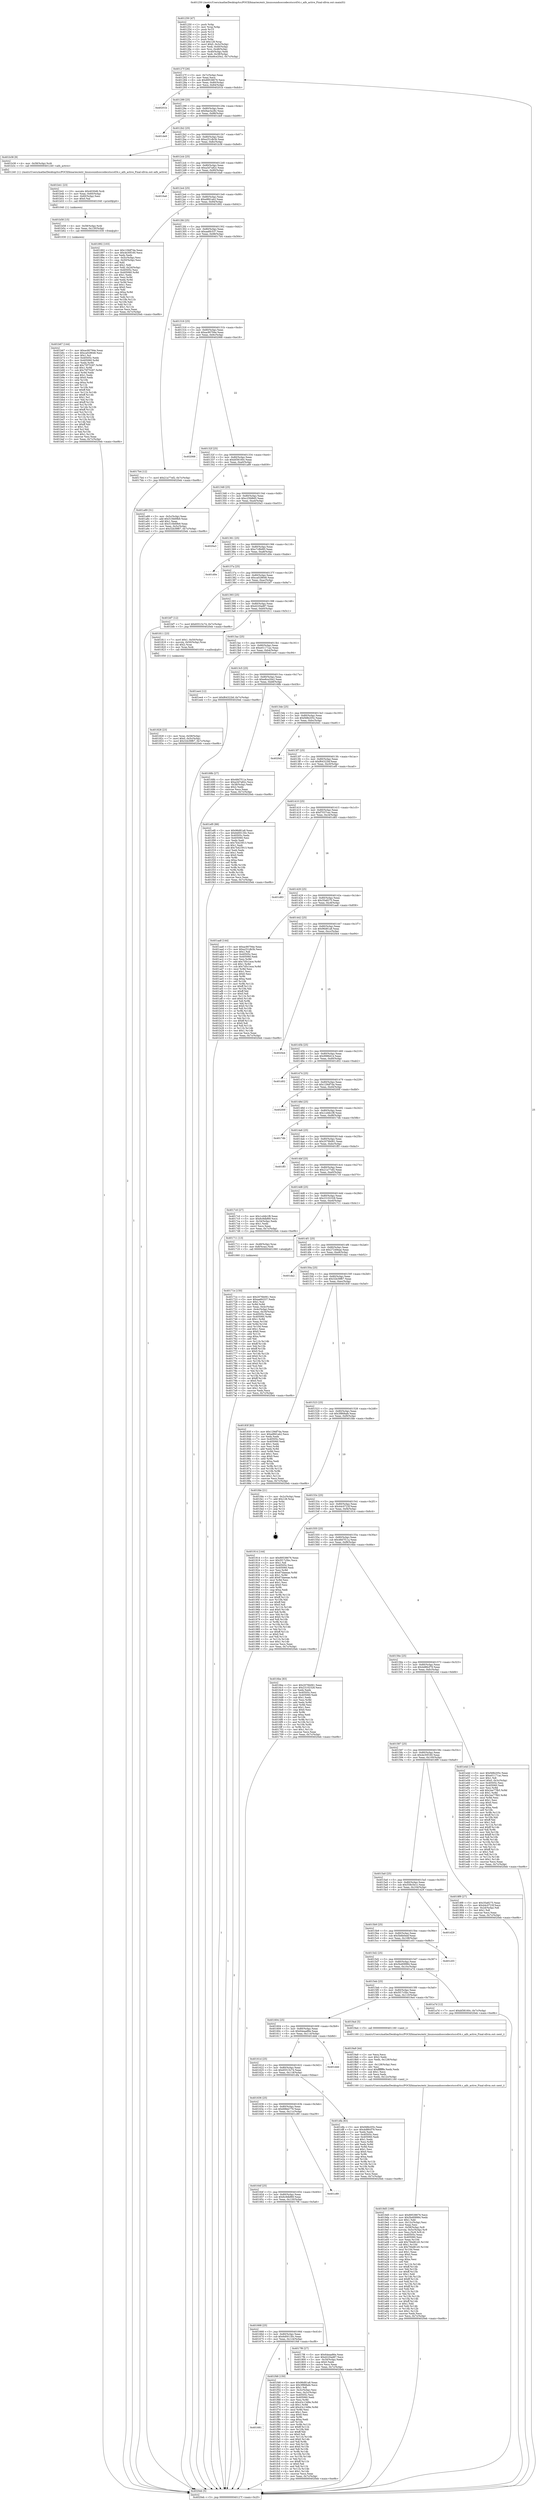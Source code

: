 digraph "0x401250" {
  label = "0x401250 (/mnt/c/Users/mathe/Desktop/tcc/POCII/binaries/extr_linuxsoundsoccodecstscs454.c_aifs_active_Final-ollvm.out::main(0))"
  labelloc = "t"
  node[shape=record]

  Entry [label="",width=0.3,height=0.3,shape=circle,fillcolor=black,style=filled]
  "0x40127f" [label="{
     0x40127f [26]\l
     | [instrs]\l
     &nbsp;&nbsp;0x40127f \<+3\>: mov -0x7c(%rbp),%eax\l
     &nbsp;&nbsp;0x401282 \<+2\>: mov %eax,%ecx\l
     &nbsp;&nbsp;0x401284 \<+6\>: sub $0x89538676,%ecx\l
     &nbsp;&nbsp;0x40128a \<+3\>: mov %eax,-0x80(%rbp)\l
     &nbsp;&nbsp;0x40128d \<+6\>: mov %ecx,-0x84(%rbp)\l
     &nbsp;&nbsp;0x401293 \<+6\>: je 000000000040201b \<main+0xdcb\>\l
  }"]
  "0x40201b" [label="{
     0x40201b\l
  }", style=dashed]
  "0x401299" [label="{
     0x401299 [25]\l
     | [instrs]\l
     &nbsp;&nbsp;0x401299 \<+5\>: jmp 000000000040129e \<main+0x4e\>\l
     &nbsp;&nbsp;0x40129e \<+3\>: mov -0x80(%rbp),%eax\l
     &nbsp;&nbsp;0x4012a1 \<+5\>: sub $0x9ae3a28c,%eax\l
     &nbsp;&nbsp;0x4012a6 \<+6\>: mov %eax,-0x88(%rbp)\l
     &nbsp;&nbsp;0x4012ac \<+6\>: je 0000000000401de9 \<main+0xb99\>\l
  }"]
  Exit [label="",width=0.3,height=0.3,shape=circle,fillcolor=black,style=filled,peripheries=2]
  "0x401de9" [label="{
     0x401de9\l
  }", style=dashed]
  "0x4012b2" [label="{
     0x4012b2 [25]\l
     | [instrs]\l
     &nbsp;&nbsp;0x4012b2 \<+5\>: jmp 00000000004012b7 \<main+0x67\>\l
     &nbsp;&nbsp;0x4012b7 \<+3\>: mov -0x80(%rbp),%eax\l
     &nbsp;&nbsp;0x4012ba \<+5\>: sub $0xa251db3b,%eax\l
     &nbsp;&nbsp;0x4012bf \<+6\>: mov %eax,-0x8c(%rbp)\l
     &nbsp;&nbsp;0x4012c5 \<+6\>: je 0000000000401b38 \<main+0x8e8\>\l
  }"]
  "0x401681" [label="{
     0x401681\l
  }", style=dashed]
  "0x401b38" [label="{
     0x401b38 [9]\l
     | [instrs]\l
     &nbsp;&nbsp;0x401b38 \<+4\>: mov -0x58(%rbp),%rdi\l
     &nbsp;&nbsp;0x401b3c \<+5\>: call 0000000000401240 \<aifs_active\>\l
     | [calls]\l
     &nbsp;&nbsp;0x401240 \{1\} (/mnt/c/Users/mathe/Desktop/tcc/POCII/binaries/extr_linuxsoundsoccodecstscs454.c_aifs_active_Final-ollvm.out::aifs_active)\l
  }"]
  "0x4012cb" [label="{
     0x4012cb [25]\l
     | [instrs]\l
     &nbsp;&nbsp;0x4012cb \<+5\>: jmp 00000000004012d0 \<main+0x80\>\l
     &nbsp;&nbsp;0x4012d0 \<+3\>: mov -0x80(%rbp),%eax\l
     &nbsp;&nbsp;0x4012d3 \<+5\>: sub $0xa3d7a82c,%eax\l
     &nbsp;&nbsp;0x4012d8 \<+6\>: mov %eax,-0x90(%rbp)\l
     &nbsp;&nbsp;0x4012de \<+6\>: je 00000000004016a6 \<main+0x456\>\l
  }"]
  "0x401f48" [label="{
     0x401f48 [150]\l
     | [instrs]\l
     &nbsp;&nbsp;0x401f48 \<+5\>: mov $0x96d81a8,%eax\l
     &nbsp;&nbsp;0x401f4d \<+5\>: mov $0x3f868afe,%ecx\l
     &nbsp;&nbsp;0x401f52 \<+2\>: mov $0x1,%dl\l
     &nbsp;&nbsp;0x401f54 \<+3\>: mov -0x3c(%rbp),%esi\l
     &nbsp;&nbsp;0x401f57 \<+3\>: mov %esi,-0x2c(%rbp)\l
     &nbsp;&nbsp;0x401f5a \<+7\>: mov 0x40505c,%esi\l
     &nbsp;&nbsp;0x401f61 \<+7\>: mov 0x405060,%edi\l
     &nbsp;&nbsp;0x401f68 \<+3\>: mov %esi,%r8d\l
     &nbsp;&nbsp;0x401f6b \<+7\>: sub $0x43c13d9e,%r8d\l
     &nbsp;&nbsp;0x401f72 \<+4\>: sub $0x1,%r8d\l
     &nbsp;&nbsp;0x401f76 \<+7\>: add $0x43c13d9e,%r8d\l
     &nbsp;&nbsp;0x401f7d \<+4\>: imul %r8d,%esi\l
     &nbsp;&nbsp;0x401f81 \<+3\>: and $0x1,%esi\l
     &nbsp;&nbsp;0x401f84 \<+3\>: cmp $0x0,%esi\l
     &nbsp;&nbsp;0x401f87 \<+4\>: sete %r9b\l
     &nbsp;&nbsp;0x401f8b \<+3\>: cmp $0xa,%edi\l
     &nbsp;&nbsp;0x401f8e \<+4\>: setl %r10b\l
     &nbsp;&nbsp;0x401f92 \<+3\>: mov %r9b,%r11b\l
     &nbsp;&nbsp;0x401f95 \<+4\>: xor $0xff,%r11b\l
     &nbsp;&nbsp;0x401f99 \<+3\>: mov %r10b,%bl\l
     &nbsp;&nbsp;0x401f9c \<+3\>: xor $0xff,%bl\l
     &nbsp;&nbsp;0x401f9f \<+3\>: xor $0x0,%dl\l
     &nbsp;&nbsp;0x401fa2 \<+3\>: mov %r11b,%r14b\l
     &nbsp;&nbsp;0x401fa5 \<+4\>: and $0x0,%r14b\l
     &nbsp;&nbsp;0x401fa9 \<+3\>: and %dl,%r9b\l
     &nbsp;&nbsp;0x401fac \<+3\>: mov %bl,%r15b\l
     &nbsp;&nbsp;0x401faf \<+4\>: and $0x0,%r15b\l
     &nbsp;&nbsp;0x401fb3 \<+3\>: and %dl,%r10b\l
     &nbsp;&nbsp;0x401fb6 \<+3\>: or %r9b,%r14b\l
     &nbsp;&nbsp;0x401fb9 \<+3\>: or %r10b,%r15b\l
     &nbsp;&nbsp;0x401fbc \<+3\>: xor %r15b,%r14b\l
     &nbsp;&nbsp;0x401fbf \<+3\>: or %bl,%r11b\l
     &nbsp;&nbsp;0x401fc2 \<+4\>: xor $0xff,%r11b\l
     &nbsp;&nbsp;0x401fc6 \<+3\>: or $0x0,%dl\l
     &nbsp;&nbsp;0x401fc9 \<+3\>: and %dl,%r11b\l
     &nbsp;&nbsp;0x401fcc \<+3\>: or %r11b,%r14b\l
     &nbsp;&nbsp;0x401fcf \<+4\>: test $0x1,%r14b\l
     &nbsp;&nbsp;0x401fd3 \<+3\>: cmovne %ecx,%eax\l
     &nbsp;&nbsp;0x401fd6 \<+3\>: mov %eax,-0x7c(%rbp)\l
     &nbsp;&nbsp;0x401fd9 \<+5\>: jmp 00000000004020eb \<main+0xe9b\>\l
  }"]
  "0x4016a6" [label="{
     0x4016a6\l
  }", style=dashed]
  "0x4012e4" [label="{
     0x4012e4 [25]\l
     | [instrs]\l
     &nbsp;&nbsp;0x4012e4 \<+5\>: jmp 00000000004012e9 \<main+0x99\>\l
     &nbsp;&nbsp;0x4012e9 \<+3\>: mov -0x80(%rbp),%eax\l
     &nbsp;&nbsp;0x4012ec \<+5\>: sub $0xa9fd1ab2,%eax\l
     &nbsp;&nbsp;0x4012f1 \<+6\>: mov %eax,-0x94(%rbp)\l
     &nbsp;&nbsp;0x4012f7 \<+6\>: je 0000000000401892 \<main+0x642\>\l
  }"]
  "0x401b67" [label="{
     0x401b67 [144]\l
     | [instrs]\l
     &nbsp;&nbsp;0x401b67 \<+5\>: mov $0xac90794e,%eax\l
     &nbsp;&nbsp;0x401b6c \<+5\>: mov $0xca028646,%esi\l
     &nbsp;&nbsp;0x401b71 \<+2\>: mov $0x1,%cl\l
     &nbsp;&nbsp;0x401b73 \<+7\>: mov 0x40505c,%edx\l
     &nbsp;&nbsp;0x401b7a \<+8\>: mov 0x405060,%r8d\l
     &nbsp;&nbsp;0x401b82 \<+3\>: mov %edx,%r9d\l
     &nbsp;&nbsp;0x401b85 \<+7\>: add $0x75f75287,%r9d\l
     &nbsp;&nbsp;0x401b8c \<+4\>: sub $0x1,%r9d\l
     &nbsp;&nbsp;0x401b90 \<+7\>: sub $0x75f75287,%r9d\l
     &nbsp;&nbsp;0x401b97 \<+4\>: imul %r9d,%edx\l
     &nbsp;&nbsp;0x401b9b \<+3\>: and $0x1,%edx\l
     &nbsp;&nbsp;0x401b9e \<+3\>: cmp $0x0,%edx\l
     &nbsp;&nbsp;0x401ba1 \<+4\>: sete %r10b\l
     &nbsp;&nbsp;0x401ba5 \<+4\>: cmp $0xa,%r8d\l
     &nbsp;&nbsp;0x401ba9 \<+4\>: setl %r11b\l
     &nbsp;&nbsp;0x401bad \<+3\>: mov %r10b,%bl\l
     &nbsp;&nbsp;0x401bb0 \<+3\>: xor $0xff,%bl\l
     &nbsp;&nbsp;0x401bb3 \<+3\>: mov %r11b,%r14b\l
     &nbsp;&nbsp;0x401bb6 \<+4\>: xor $0xff,%r14b\l
     &nbsp;&nbsp;0x401bba \<+3\>: xor $0x1,%cl\l
     &nbsp;&nbsp;0x401bbd \<+3\>: mov %bl,%r15b\l
     &nbsp;&nbsp;0x401bc0 \<+4\>: and $0xff,%r15b\l
     &nbsp;&nbsp;0x401bc4 \<+3\>: and %cl,%r10b\l
     &nbsp;&nbsp;0x401bc7 \<+3\>: mov %r14b,%r12b\l
     &nbsp;&nbsp;0x401bca \<+4\>: and $0xff,%r12b\l
     &nbsp;&nbsp;0x401bce \<+3\>: and %cl,%r11b\l
     &nbsp;&nbsp;0x401bd1 \<+3\>: or %r10b,%r15b\l
     &nbsp;&nbsp;0x401bd4 \<+3\>: or %r11b,%r12b\l
     &nbsp;&nbsp;0x401bd7 \<+3\>: xor %r12b,%r15b\l
     &nbsp;&nbsp;0x401bda \<+3\>: or %r14b,%bl\l
     &nbsp;&nbsp;0x401bdd \<+3\>: xor $0xff,%bl\l
     &nbsp;&nbsp;0x401be0 \<+3\>: or $0x1,%cl\l
     &nbsp;&nbsp;0x401be3 \<+2\>: and %cl,%bl\l
     &nbsp;&nbsp;0x401be5 \<+3\>: or %bl,%r15b\l
     &nbsp;&nbsp;0x401be8 \<+4\>: test $0x1,%r15b\l
     &nbsp;&nbsp;0x401bec \<+3\>: cmovne %esi,%eax\l
     &nbsp;&nbsp;0x401bef \<+3\>: mov %eax,-0x7c(%rbp)\l
     &nbsp;&nbsp;0x401bf2 \<+5\>: jmp 00000000004020eb \<main+0xe9b\>\l
  }"]
  "0x401892" [label="{
     0x401892 [103]\l
     | [instrs]\l
     &nbsp;&nbsp;0x401892 \<+5\>: mov $0x129df7da,%eax\l
     &nbsp;&nbsp;0x401897 \<+5\>: mov $0x4e30f160,%ecx\l
     &nbsp;&nbsp;0x40189c \<+2\>: xor %edx,%edx\l
     &nbsp;&nbsp;0x40189e \<+3\>: mov -0x5c(%rbp),%esi\l
     &nbsp;&nbsp;0x4018a1 \<+3\>: cmp -0x50(%rbp),%esi\l
     &nbsp;&nbsp;0x4018a4 \<+4\>: setl %dil\l
     &nbsp;&nbsp;0x4018a8 \<+4\>: and $0x1,%dil\l
     &nbsp;&nbsp;0x4018ac \<+4\>: mov %dil,-0x2d(%rbp)\l
     &nbsp;&nbsp;0x4018b0 \<+7\>: mov 0x40505c,%esi\l
     &nbsp;&nbsp;0x4018b7 \<+8\>: mov 0x405060,%r8d\l
     &nbsp;&nbsp;0x4018bf \<+3\>: sub $0x1,%edx\l
     &nbsp;&nbsp;0x4018c2 \<+3\>: mov %esi,%r9d\l
     &nbsp;&nbsp;0x4018c5 \<+3\>: add %edx,%r9d\l
     &nbsp;&nbsp;0x4018c8 \<+4\>: imul %r9d,%esi\l
     &nbsp;&nbsp;0x4018cc \<+3\>: and $0x1,%esi\l
     &nbsp;&nbsp;0x4018cf \<+3\>: cmp $0x0,%esi\l
     &nbsp;&nbsp;0x4018d2 \<+4\>: sete %dil\l
     &nbsp;&nbsp;0x4018d6 \<+4\>: cmp $0xa,%r8d\l
     &nbsp;&nbsp;0x4018da \<+4\>: setl %r10b\l
     &nbsp;&nbsp;0x4018de \<+3\>: mov %dil,%r11b\l
     &nbsp;&nbsp;0x4018e1 \<+3\>: and %r10b,%r11b\l
     &nbsp;&nbsp;0x4018e4 \<+3\>: xor %r10b,%dil\l
     &nbsp;&nbsp;0x4018e7 \<+3\>: or %dil,%r11b\l
     &nbsp;&nbsp;0x4018ea \<+4\>: test $0x1,%r11b\l
     &nbsp;&nbsp;0x4018ee \<+3\>: cmovne %ecx,%eax\l
     &nbsp;&nbsp;0x4018f1 \<+3\>: mov %eax,-0x7c(%rbp)\l
     &nbsp;&nbsp;0x4018f4 \<+5\>: jmp 00000000004020eb \<main+0xe9b\>\l
  }"]
  "0x4012fd" [label="{
     0x4012fd [25]\l
     | [instrs]\l
     &nbsp;&nbsp;0x4012fd \<+5\>: jmp 0000000000401302 \<main+0xb2\>\l
     &nbsp;&nbsp;0x401302 \<+3\>: mov -0x80(%rbp),%eax\l
     &nbsp;&nbsp;0x401305 \<+5\>: sub $0xaa6fc537,%eax\l
     &nbsp;&nbsp;0x40130a \<+6\>: mov %eax,-0x98(%rbp)\l
     &nbsp;&nbsp;0x401310 \<+6\>: je 00000000004017b4 \<main+0x564\>\l
  }"]
  "0x401b58" [label="{
     0x401b58 [15]\l
     | [instrs]\l
     &nbsp;&nbsp;0x401b58 \<+4\>: mov -0x58(%rbp),%rdi\l
     &nbsp;&nbsp;0x401b5c \<+6\>: mov %eax,-0x130(%rbp)\l
     &nbsp;&nbsp;0x401b62 \<+5\>: call 0000000000401030 \<free@plt\>\l
     | [calls]\l
     &nbsp;&nbsp;0x401030 \{1\} (unknown)\l
  }"]
  "0x4017b4" [label="{
     0x4017b4 [12]\l
     | [instrs]\l
     &nbsp;&nbsp;0x4017b4 \<+7\>: movl $0x21a77ef2,-0x7c(%rbp)\l
     &nbsp;&nbsp;0x4017bb \<+5\>: jmp 00000000004020eb \<main+0xe9b\>\l
  }"]
  "0x401316" [label="{
     0x401316 [25]\l
     | [instrs]\l
     &nbsp;&nbsp;0x401316 \<+5\>: jmp 000000000040131b \<main+0xcb\>\l
     &nbsp;&nbsp;0x40131b \<+3\>: mov -0x80(%rbp),%eax\l
     &nbsp;&nbsp;0x40131e \<+5\>: sub $0xac90794e,%eax\l
     &nbsp;&nbsp;0x401323 \<+6\>: mov %eax,-0x9c(%rbp)\l
     &nbsp;&nbsp;0x401329 \<+6\>: je 0000000000402068 \<main+0xe18\>\l
  }"]
  "0x401b41" [label="{
     0x401b41 [23]\l
     | [instrs]\l
     &nbsp;&nbsp;0x401b41 \<+10\>: movabs $0x4030d6,%rdi\l
     &nbsp;&nbsp;0x401b4b \<+3\>: mov %eax,-0x60(%rbp)\l
     &nbsp;&nbsp;0x401b4e \<+3\>: mov -0x60(%rbp),%esi\l
     &nbsp;&nbsp;0x401b51 \<+2\>: mov $0x0,%al\l
     &nbsp;&nbsp;0x401b53 \<+5\>: call 0000000000401040 \<printf@plt\>\l
     | [calls]\l
     &nbsp;&nbsp;0x401040 \{1\} (unknown)\l
  }"]
  "0x402068" [label="{
     0x402068\l
  }", style=dashed]
  "0x40132f" [label="{
     0x40132f [25]\l
     | [instrs]\l
     &nbsp;&nbsp;0x40132f \<+5\>: jmp 0000000000401334 \<main+0xe4\>\l
     &nbsp;&nbsp;0x401334 \<+3\>: mov -0x80(%rbp),%eax\l
     &nbsp;&nbsp;0x401337 \<+5\>: sub $0xbf38160c,%eax\l
     &nbsp;&nbsp;0x40133c \<+6\>: mov %eax,-0xa0(%rbp)\l
     &nbsp;&nbsp;0x401342 \<+6\>: je 0000000000401a89 \<main+0x839\>\l
  }"]
  "0x4019d5" [label="{
     0x4019d5 [168]\l
     | [instrs]\l
     &nbsp;&nbsp;0x4019d5 \<+5\>: mov $0x89538676,%ecx\l
     &nbsp;&nbsp;0x4019da \<+5\>: mov $0x5bd09984,%edx\l
     &nbsp;&nbsp;0x4019df \<+3\>: mov $0x1,%dil\l
     &nbsp;&nbsp;0x4019e2 \<+6\>: mov -0x12c(%rbp),%esi\l
     &nbsp;&nbsp;0x4019e8 \<+3\>: imul %eax,%esi\l
     &nbsp;&nbsp;0x4019eb \<+4\>: mov -0x58(%rbp),%r8\l
     &nbsp;&nbsp;0x4019ef \<+4\>: movslq -0x5c(%rbp),%r9\l
     &nbsp;&nbsp;0x4019f3 \<+4\>: mov %esi,(%r8,%r9,4)\l
     &nbsp;&nbsp;0x4019f7 \<+7\>: mov 0x40505c,%eax\l
     &nbsp;&nbsp;0x4019fe \<+7\>: mov 0x405060,%esi\l
     &nbsp;&nbsp;0x401a05 \<+3\>: mov %eax,%r10d\l
     &nbsp;&nbsp;0x401a08 \<+7\>: add $0x794d8145,%r10d\l
     &nbsp;&nbsp;0x401a0f \<+4\>: sub $0x1,%r10d\l
     &nbsp;&nbsp;0x401a13 \<+7\>: sub $0x794d8145,%r10d\l
     &nbsp;&nbsp;0x401a1a \<+4\>: imul %r10d,%eax\l
     &nbsp;&nbsp;0x401a1e \<+3\>: and $0x1,%eax\l
     &nbsp;&nbsp;0x401a21 \<+3\>: cmp $0x0,%eax\l
     &nbsp;&nbsp;0x401a24 \<+4\>: sete %r11b\l
     &nbsp;&nbsp;0x401a28 \<+3\>: cmp $0xa,%esi\l
     &nbsp;&nbsp;0x401a2b \<+3\>: setl %bl\l
     &nbsp;&nbsp;0x401a2e \<+3\>: mov %r11b,%r14b\l
     &nbsp;&nbsp;0x401a31 \<+4\>: xor $0xff,%r14b\l
     &nbsp;&nbsp;0x401a35 \<+3\>: mov %bl,%r15b\l
     &nbsp;&nbsp;0x401a38 \<+4\>: xor $0xff,%r15b\l
     &nbsp;&nbsp;0x401a3c \<+4\>: xor $0x1,%dil\l
     &nbsp;&nbsp;0x401a40 \<+3\>: mov %r14b,%r12b\l
     &nbsp;&nbsp;0x401a43 \<+4\>: and $0xff,%r12b\l
     &nbsp;&nbsp;0x401a47 \<+3\>: and %dil,%r11b\l
     &nbsp;&nbsp;0x401a4a \<+3\>: mov %r15b,%r13b\l
     &nbsp;&nbsp;0x401a4d \<+4\>: and $0xff,%r13b\l
     &nbsp;&nbsp;0x401a51 \<+3\>: and %dil,%bl\l
     &nbsp;&nbsp;0x401a54 \<+3\>: or %r11b,%r12b\l
     &nbsp;&nbsp;0x401a57 \<+3\>: or %bl,%r13b\l
     &nbsp;&nbsp;0x401a5a \<+3\>: xor %r13b,%r12b\l
     &nbsp;&nbsp;0x401a5d \<+3\>: or %r15b,%r14b\l
     &nbsp;&nbsp;0x401a60 \<+4\>: xor $0xff,%r14b\l
     &nbsp;&nbsp;0x401a64 \<+4\>: or $0x1,%dil\l
     &nbsp;&nbsp;0x401a68 \<+3\>: and %dil,%r14b\l
     &nbsp;&nbsp;0x401a6b \<+3\>: or %r14b,%r12b\l
     &nbsp;&nbsp;0x401a6e \<+4\>: test $0x1,%r12b\l
     &nbsp;&nbsp;0x401a72 \<+3\>: cmovne %edx,%ecx\l
     &nbsp;&nbsp;0x401a75 \<+3\>: mov %ecx,-0x7c(%rbp)\l
     &nbsp;&nbsp;0x401a78 \<+5\>: jmp 00000000004020eb \<main+0xe9b\>\l
  }"]
  "0x401a89" [label="{
     0x401a89 [31]\l
     | [instrs]\l
     &nbsp;&nbsp;0x401a89 \<+3\>: mov -0x5c(%rbp),%eax\l
     &nbsp;&nbsp;0x401a8c \<+5\>: add $0x510b69b9,%eax\l
     &nbsp;&nbsp;0x401a91 \<+3\>: add $0x1,%eax\l
     &nbsp;&nbsp;0x401a94 \<+5\>: sub $0x510b69b9,%eax\l
     &nbsp;&nbsp;0x401a99 \<+3\>: mov %eax,-0x5c(%rbp)\l
     &nbsp;&nbsp;0x401a9c \<+7\>: movl $0x32b39f67,-0x7c(%rbp)\l
     &nbsp;&nbsp;0x401aa3 \<+5\>: jmp 00000000004020eb \<main+0xe9b\>\l
  }"]
  "0x401348" [label="{
     0x401348 [25]\l
     | [instrs]\l
     &nbsp;&nbsp;0x401348 \<+5\>: jmp 000000000040134d \<main+0xfd\>\l
     &nbsp;&nbsp;0x40134d \<+3\>: mov -0x80(%rbp),%eax\l
     &nbsp;&nbsp;0x401350 \<+5\>: sub $0xc25fd8d5,%eax\l
     &nbsp;&nbsp;0x401355 \<+6\>: mov %eax,-0xa4(%rbp)\l
     &nbsp;&nbsp;0x40135b \<+6\>: je 00000000004020a3 \<main+0xe53\>\l
  }"]
  "0x4019a9" [label="{
     0x4019a9 [44]\l
     | [instrs]\l
     &nbsp;&nbsp;0x4019a9 \<+2\>: xor %ecx,%ecx\l
     &nbsp;&nbsp;0x4019ab \<+5\>: mov $0x2,%edx\l
     &nbsp;&nbsp;0x4019b0 \<+6\>: mov %edx,-0x128(%rbp)\l
     &nbsp;&nbsp;0x4019b6 \<+1\>: cltd\l
     &nbsp;&nbsp;0x4019b7 \<+6\>: mov -0x128(%rbp),%esi\l
     &nbsp;&nbsp;0x4019bd \<+2\>: idiv %esi\l
     &nbsp;&nbsp;0x4019bf \<+6\>: imul $0xfffffffe,%edx,%edx\l
     &nbsp;&nbsp;0x4019c5 \<+3\>: sub $0x1,%ecx\l
     &nbsp;&nbsp;0x4019c8 \<+2\>: sub %ecx,%edx\l
     &nbsp;&nbsp;0x4019ca \<+6\>: mov %edx,-0x12c(%rbp)\l
     &nbsp;&nbsp;0x4019d0 \<+5\>: call 0000000000401160 \<next_i\>\l
     | [calls]\l
     &nbsp;&nbsp;0x401160 \{1\} (/mnt/c/Users/mathe/Desktop/tcc/POCII/binaries/extr_linuxsoundsoccodecstscs454.c_aifs_active_Final-ollvm.out::next_i)\l
  }"]
  "0x4020a3" [label="{
     0x4020a3\l
  }", style=dashed]
  "0x401361" [label="{
     0x401361 [25]\l
     | [instrs]\l
     &nbsp;&nbsp;0x401361 \<+5\>: jmp 0000000000401366 \<main+0x116\>\l
     &nbsp;&nbsp;0x401366 \<+3\>: mov -0x80(%rbp),%eax\l
     &nbsp;&nbsp;0x401369 \<+5\>: sub $0xc7cf6d95,%eax\l
     &nbsp;&nbsp;0x40136e \<+6\>: mov %eax,-0xa8(%rbp)\l
     &nbsp;&nbsp;0x401374 \<+6\>: je 0000000000401d0e \<main+0xabe\>\l
  }"]
  "0x401828" [label="{
     0x401828 [23]\l
     | [instrs]\l
     &nbsp;&nbsp;0x401828 \<+4\>: mov %rax,-0x58(%rbp)\l
     &nbsp;&nbsp;0x40182c \<+7\>: movl $0x0,-0x5c(%rbp)\l
     &nbsp;&nbsp;0x401833 \<+7\>: movl $0x32b39f67,-0x7c(%rbp)\l
     &nbsp;&nbsp;0x40183a \<+5\>: jmp 00000000004020eb \<main+0xe9b\>\l
  }"]
  "0x401d0e" [label="{
     0x401d0e\l
  }", style=dashed]
  "0x40137a" [label="{
     0x40137a [25]\l
     | [instrs]\l
     &nbsp;&nbsp;0x40137a \<+5\>: jmp 000000000040137f \<main+0x12f\>\l
     &nbsp;&nbsp;0x40137f \<+3\>: mov -0x80(%rbp),%eax\l
     &nbsp;&nbsp;0x401382 \<+5\>: sub $0xca028646,%eax\l
     &nbsp;&nbsp;0x401387 \<+6\>: mov %eax,-0xac(%rbp)\l
     &nbsp;&nbsp;0x40138d \<+6\>: je 0000000000401bf7 \<main+0x9a7\>\l
  }"]
  "0x401668" [label="{
     0x401668 [25]\l
     | [instrs]\l
     &nbsp;&nbsp;0x401668 \<+5\>: jmp 000000000040166d \<main+0x41d\>\l
     &nbsp;&nbsp;0x40166d \<+3\>: mov -0x80(%rbp),%eax\l
     &nbsp;&nbsp;0x401670 \<+5\>: sub $0x6d00130c,%eax\l
     &nbsp;&nbsp;0x401675 \<+6\>: mov %eax,-0x124(%rbp)\l
     &nbsp;&nbsp;0x40167b \<+6\>: je 0000000000401f48 \<main+0xcf8\>\l
  }"]
  "0x401bf7" [label="{
     0x401bf7 [12]\l
     | [instrs]\l
     &nbsp;&nbsp;0x401bf7 \<+7\>: movl $0x65515c74,-0x7c(%rbp)\l
     &nbsp;&nbsp;0x401bfe \<+5\>: jmp 00000000004020eb \<main+0xe9b\>\l
  }"]
  "0x401393" [label="{
     0x401393 [25]\l
     | [instrs]\l
     &nbsp;&nbsp;0x401393 \<+5\>: jmp 0000000000401398 \<main+0x148\>\l
     &nbsp;&nbsp;0x401398 \<+3\>: mov -0x80(%rbp),%eax\l
     &nbsp;&nbsp;0x40139b \<+5\>: sub $0xd220ad87,%eax\l
     &nbsp;&nbsp;0x4013a0 \<+6\>: mov %eax,-0xb0(%rbp)\l
     &nbsp;&nbsp;0x4013a6 \<+6\>: je 0000000000401811 \<main+0x5c1\>\l
  }"]
  "0x4017f6" [label="{
     0x4017f6 [27]\l
     | [instrs]\l
     &nbsp;&nbsp;0x4017f6 \<+5\>: mov $0x64eaa86e,%eax\l
     &nbsp;&nbsp;0x4017fb \<+5\>: mov $0xd220ad87,%ecx\l
     &nbsp;&nbsp;0x401800 \<+3\>: mov -0x34(%rbp),%edx\l
     &nbsp;&nbsp;0x401803 \<+3\>: cmp $0x0,%edx\l
     &nbsp;&nbsp;0x401806 \<+3\>: cmove %ecx,%eax\l
     &nbsp;&nbsp;0x401809 \<+3\>: mov %eax,-0x7c(%rbp)\l
     &nbsp;&nbsp;0x40180c \<+5\>: jmp 00000000004020eb \<main+0xe9b\>\l
  }"]
  "0x401811" [label="{
     0x401811 [23]\l
     | [instrs]\l
     &nbsp;&nbsp;0x401811 \<+7\>: movl $0x1,-0x50(%rbp)\l
     &nbsp;&nbsp;0x401818 \<+4\>: movslq -0x50(%rbp),%rax\l
     &nbsp;&nbsp;0x40181c \<+4\>: shl $0x2,%rax\l
     &nbsp;&nbsp;0x401820 \<+3\>: mov %rax,%rdi\l
     &nbsp;&nbsp;0x401823 \<+5\>: call 0000000000401050 \<malloc@plt\>\l
     | [calls]\l
     &nbsp;&nbsp;0x401050 \{1\} (unknown)\l
  }"]
  "0x4013ac" [label="{
     0x4013ac [25]\l
     | [instrs]\l
     &nbsp;&nbsp;0x4013ac \<+5\>: jmp 00000000004013b1 \<main+0x161\>\l
     &nbsp;&nbsp;0x4013b1 \<+3\>: mov -0x80(%rbp),%eax\l
     &nbsp;&nbsp;0x4013b4 \<+5\>: sub $0xe01171ac,%eax\l
     &nbsp;&nbsp;0x4013b9 \<+6\>: mov %eax,-0xb4(%rbp)\l
     &nbsp;&nbsp;0x4013bf \<+6\>: je 0000000000401ee4 \<main+0xc94\>\l
  }"]
  "0x40164f" [label="{
     0x40164f [25]\l
     | [instrs]\l
     &nbsp;&nbsp;0x40164f \<+5\>: jmp 0000000000401654 \<main+0x404\>\l
     &nbsp;&nbsp;0x401654 \<+3\>: mov -0x80(%rbp),%eax\l
     &nbsp;&nbsp;0x401657 \<+5\>: sub $0x6c9dbf69,%eax\l
     &nbsp;&nbsp;0x40165c \<+6\>: mov %eax,-0x120(%rbp)\l
     &nbsp;&nbsp;0x401662 \<+6\>: je 00000000004017f6 \<main+0x5a6\>\l
  }"]
  "0x401ee4" [label="{
     0x401ee4 [12]\l
     | [instrs]\l
     &nbsp;&nbsp;0x401ee4 \<+7\>: movl $0xf64322bf,-0x7c(%rbp)\l
     &nbsp;&nbsp;0x401eeb \<+5\>: jmp 00000000004020eb \<main+0xe9b\>\l
  }"]
  "0x4013c5" [label="{
     0x4013c5 [25]\l
     | [instrs]\l
     &nbsp;&nbsp;0x4013c5 \<+5\>: jmp 00000000004013ca \<main+0x17a\>\l
     &nbsp;&nbsp;0x4013ca \<+3\>: mov -0x80(%rbp),%eax\l
     &nbsp;&nbsp;0x4013cd \<+5\>: sub $0xe8ce20e2,%eax\l
     &nbsp;&nbsp;0x4013d2 \<+6\>: mov %eax,-0xb8(%rbp)\l
     &nbsp;&nbsp;0x4013d8 \<+6\>: je 000000000040168b \<main+0x43b\>\l
  }"]
  "0x401c89" [label="{
     0x401c89\l
  }", style=dashed]
  "0x40168b" [label="{
     0x40168b [27]\l
     | [instrs]\l
     &nbsp;&nbsp;0x40168b \<+5\>: mov $0x48d7f11a,%eax\l
     &nbsp;&nbsp;0x401690 \<+5\>: mov $0xa3d7a82c,%ecx\l
     &nbsp;&nbsp;0x401695 \<+3\>: mov -0x38(%rbp),%edx\l
     &nbsp;&nbsp;0x401698 \<+3\>: cmp $0x2,%edx\l
     &nbsp;&nbsp;0x40169b \<+3\>: cmovne %ecx,%eax\l
     &nbsp;&nbsp;0x40169e \<+3\>: mov %eax,-0x7c(%rbp)\l
     &nbsp;&nbsp;0x4016a1 \<+5\>: jmp 00000000004020eb \<main+0xe9b\>\l
  }"]
  "0x4013de" [label="{
     0x4013de [25]\l
     | [instrs]\l
     &nbsp;&nbsp;0x4013de \<+5\>: jmp 00000000004013e3 \<main+0x193\>\l
     &nbsp;&nbsp;0x4013e3 \<+3\>: mov -0x80(%rbp),%eax\l
     &nbsp;&nbsp;0x4013e6 \<+5\>: sub $0xf48b205c,%eax\l
     &nbsp;&nbsp;0x4013eb \<+6\>: mov %eax,-0xbc(%rbp)\l
     &nbsp;&nbsp;0x4013f1 \<+6\>: je 00000000004020d1 \<main+0xe81\>\l
  }"]
  "0x4020eb" [label="{
     0x4020eb [5]\l
     | [instrs]\l
     &nbsp;&nbsp;0x4020eb \<+5\>: jmp 000000000040127f \<main+0x2f\>\l
  }"]
  "0x401250" [label="{
     0x401250 [47]\l
     | [instrs]\l
     &nbsp;&nbsp;0x401250 \<+1\>: push %rbp\l
     &nbsp;&nbsp;0x401251 \<+3\>: mov %rsp,%rbp\l
     &nbsp;&nbsp;0x401254 \<+2\>: push %r15\l
     &nbsp;&nbsp;0x401256 \<+2\>: push %r14\l
     &nbsp;&nbsp;0x401258 \<+2\>: push %r13\l
     &nbsp;&nbsp;0x40125a \<+2\>: push %r12\l
     &nbsp;&nbsp;0x40125c \<+1\>: push %rbx\l
     &nbsp;&nbsp;0x40125d \<+7\>: sub $0x128,%rsp\l
     &nbsp;&nbsp;0x401264 \<+7\>: movl $0x0,-0x3c(%rbp)\l
     &nbsp;&nbsp;0x40126b \<+3\>: mov %edi,-0x40(%rbp)\l
     &nbsp;&nbsp;0x40126e \<+4\>: mov %rsi,-0x48(%rbp)\l
     &nbsp;&nbsp;0x401272 \<+3\>: mov -0x40(%rbp),%edi\l
     &nbsp;&nbsp;0x401275 \<+3\>: mov %edi,-0x38(%rbp)\l
     &nbsp;&nbsp;0x401278 \<+7\>: movl $0xe8ce20e2,-0x7c(%rbp)\l
  }"]
  "0x401636" [label="{
     0x401636 [25]\l
     | [instrs]\l
     &nbsp;&nbsp;0x401636 \<+5\>: jmp 000000000040163b \<main+0x3eb\>\l
     &nbsp;&nbsp;0x40163b \<+3\>: mov -0x80(%rbp),%eax\l
     &nbsp;&nbsp;0x40163e \<+5\>: sub $0x69feb779,%eax\l
     &nbsp;&nbsp;0x401643 \<+6\>: mov %eax,-0x11c(%rbp)\l
     &nbsp;&nbsp;0x401649 \<+6\>: je 0000000000401c89 \<main+0xa39\>\l
  }"]
  "0x4020d1" [label="{
     0x4020d1\l
  }", style=dashed]
  "0x4013f7" [label="{
     0x4013f7 [25]\l
     | [instrs]\l
     &nbsp;&nbsp;0x4013f7 \<+5\>: jmp 00000000004013fc \<main+0x1ac\>\l
     &nbsp;&nbsp;0x4013fc \<+3\>: mov -0x80(%rbp),%eax\l
     &nbsp;&nbsp;0x4013ff \<+5\>: sub $0xf64322bf,%eax\l
     &nbsp;&nbsp;0x401404 \<+6\>: mov %eax,-0xc0(%rbp)\l
     &nbsp;&nbsp;0x40140a \<+6\>: je 0000000000401ef0 \<main+0xca0\>\l
  }"]
  "0x401dfa" [label="{
     0x401dfa [83]\l
     | [instrs]\l
     &nbsp;&nbsp;0x401dfa \<+5\>: mov $0xf48b205c,%eax\l
     &nbsp;&nbsp;0x401dff \<+5\>: mov $0x4d86cf79,%ecx\l
     &nbsp;&nbsp;0x401e04 \<+2\>: xor %edx,%edx\l
     &nbsp;&nbsp;0x401e06 \<+7\>: mov 0x40505c,%esi\l
     &nbsp;&nbsp;0x401e0d \<+7\>: mov 0x405060,%edi\l
     &nbsp;&nbsp;0x401e14 \<+3\>: sub $0x1,%edx\l
     &nbsp;&nbsp;0x401e17 \<+3\>: mov %esi,%r8d\l
     &nbsp;&nbsp;0x401e1a \<+3\>: add %edx,%r8d\l
     &nbsp;&nbsp;0x401e1d \<+4\>: imul %r8d,%esi\l
     &nbsp;&nbsp;0x401e21 \<+3\>: and $0x1,%esi\l
     &nbsp;&nbsp;0x401e24 \<+3\>: cmp $0x0,%esi\l
     &nbsp;&nbsp;0x401e27 \<+4\>: sete %r9b\l
     &nbsp;&nbsp;0x401e2b \<+3\>: cmp $0xa,%edi\l
     &nbsp;&nbsp;0x401e2e \<+4\>: setl %r10b\l
     &nbsp;&nbsp;0x401e32 \<+3\>: mov %r9b,%r11b\l
     &nbsp;&nbsp;0x401e35 \<+3\>: and %r10b,%r11b\l
     &nbsp;&nbsp;0x401e38 \<+3\>: xor %r10b,%r9b\l
     &nbsp;&nbsp;0x401e3b \<+3\>: or %r9b,%r11b\l
     &nbsp;&nbsp;0x401e3e \<+4\>: test $0x1,%r11b\l
     &nbsp;&nbsp;0x401e42 \<+3\>: cmovne %ecx,%eax\l
     &nbsp;&nbsp;0x401e45 \<+3\>: mov %eax,-0x7c(%rbp)\l
     &nbsp;&nbsp;0x401e48 \<+5\>: jmp 00000000004020eb \<main+0xe9b\>\l
  }"]
  "0x401ef0" [label="{
     0x401ef0 [88]\l
     | [instrs]\l
     &nbsp;&nbsp;0x401ef0 \<+5\>: mov $0x96d81a8,%eax\l
     &nbsp;&nbsp;0x401ef5 \<+5\>: mov $0x6d00130c,%ecx\l
     &nbsp;&nbsp;0x401efa \<+7\>: mov 0x40505c,%edx\l
     &nbsp;&nbsp;0x401f01 \<+7\>: mov 0x405060,%esi\l
     &nbsp;&nbsp;0x401f08 \<+2\>: mov %edx,%edi\l
     &nbsp;&nbsp;0x401f0a \<+6\>: sub $0x7b423913,%edi\l
     &nbsp;&nbsp;0x401f10 \<+3\>: sub $0x1,%edi\l
     &nbsp;&nbsp;0x401f13 \<+6\>: add $0x7b423913,%edi\l
     &nbsp;&nbsp;0x401f19 \<+3\>: imul %edi,%edx\l
     &nbsp;&nbsp;0x401f1c \<+3\>: and $0x1,%edx\l
     &nbsp;&nbsp;0x401f1f \<+3\>: cmp $0x0,%edx\l
     &nbsp;&nbsp;0x401f22 \<+4\>: sete %r8b\l
     &nbsp;&nbsp;0x401f26 \<+3\>: cmp $0xa,%esi\l
     &nbsp;&nbsp;0x401f29 \<+4\>: setl %r9b\l
     &nbsp;&nbsp;0x401f2d \<+3\>: mov %r8b,%r10b\l
     &nbsp;&nbsp;0x401f30 \<+3\>: and %r9b,%r10b\l
     &nbsp;&nbsp;0x401f33 \<+3\>: xor %r9b,%r8b\l
     &nbsp;&nbsp;0x401f36 \<+3\>: or %r8b,%r10b\l
     &nbsp;&nbsp;0x401f39 \<+4\>: test $0x1,%r10b\l
     &nbsp;&nbsp;0x401f3d \<+3\>: cmovne %ecx,%eax\l
     &nbsp;&nbsp;0x401f40 \<+3\>: mov %eax,-0x7c(%rbp)\l
     &nbsp;&nbsp;0x401f43 \<+5\>: jmp 00000000004020eb \<main+0xe9b\>\l
  }"]
  "0x401410" [label="{
     0x401410 [25]\l
     | [instrs]\l
     &nbsp;&nbsp;0x401410 \<+5\>: jmp 0000000000401415 \<main+0x1c5\>\l
     &nbsp;&nbsp;0x401415 \<+3\>: mov -0x80(%rbp),%eax\l
     &nbsp;&nbsp;0x401418 \<+5\>: sub $0xf7037cac,%eax\l
     &nbsp;&nbsp;0x40141d \<+6\>: mov %eax,-0xc4(%rbp)\l
     &nbsp;&nbsp;0x401423 \<+6\>: je 0000000000401d83 \<main+0xb33\>\l
  }"]
  "0x40161d" [label="{
     0x40161d [25]\l
     | [instrs]\l
     &nbsp;&nbsp;0x40161d \<+5\>: jmp 0000000000401622 \<main+0x3d2\>\l
     &nbsp;&nbsp;0x401622 \<+3\>: mov -0x80(%rbp),%eax\l
     &nbsp;&nbsp;0x401625 \<+5\>: sub $0x65515c74,%eax\l
     &nbsp;&nbsp;0x40162a \<+6\>: mov %eax,-0x118(%rbp)\l
     &nbsp;&nbsp;0x401630 \<+6\>: je 0000000000401dfa \<main+0xbaa\>\l
  }"]
  "0x401d83" [label="{
     0x401d83\l
  }", style=dashed]
  "0x401429" [label="{
     0x401429 [25]\l
     | [instrs]\l
     &nbsp;&nbsp;0x401429 \<+5\>: jmp 000000000040142e \<main+0x1de\>\l
     &nbsp;&nbsp;0x40142e \<+3\>: mov -0x80(%rbp),%eax\l
     &nbsp;&nbsp;0x401431 \<+5\>: sub $0x35a8275,%eax\l
     &nbsp;&nbsp;0x401436 \<+6\>: mov %eax,-0xc8(%rbp)\l
     &nbsp;&nbsp;0x40143c \<+6\>: je 0000000000401aa8 \<main+0x858\>\l
  }"]
  "0x401ddd" [label="{
     0x401ddd\l
  }", style=dashed]
  "0x401aa8" [label="{
     0x401aa8 [144]\l
     | [instrs]\l
     &nbsp;&nbsp;0x401aa8 \<+5\>: mov $0xac90794e,%eax\l
     &nbsp;&nbsp;0x401aad \<+5\>: mov $0xa251db3b,%ecx\l
     &nbsp;&nbsp;0x401ab2 \<+2\>: mov $0x1,%dl\l
     &nbsp;&nbsp;0x401ab4 \<+7\>: mov 0x40505c,%esi\l
     &nbsp;&nbsp;0x401abb \<+7\>: mov 0x405060,%edi\l
     &nbsp;&nbsp;0x401ac2 \<+3\>: mov %esi,%r8d\l
     &nbsp;&nbsp;0x401ac5 \<+7\>: add $0x7d5c1ece,%r8d\l
     &nbsp;&nbsp;0x401acc \<+4\>: sub $0x1,%r8d\l
     &nbsp;&nbsp;0x401ad0 \<+7\>: sub $0x7d5c1ece,%r8d\l
     &nbsp;&nbsp;0x401ad7 \<+4\>: imul %r8d,%esi\l
     &nbsp;&nbsp;0x401adb \<+3\>: and $0x1,%esi\l
     &nbsp;&nbsp;0x401ade \<+3\>: cmp $0x0,%esi\l
     &nbsp;&nbsp;0x401ae1 \<+4\>: sete %r9b\l
     &nbsp;&nbsp;0x401ae5 \<+3\>: cmp $0xa,%edi\l
     &nbsp;&nbsp;0x401ae8 \<+4\>: setl %r10b\l
     &nbsp;&nbsp;0x401aec \<+3\>: mov %r9b,%r11b\l
     &nbsp;&nbsp;0x401aef \<+4\>: xor $0xff,%r11b\l
     &nbsp;&nbsp;0x401af3 \<+3\>: mov %r10b,%bl\l
     &nbsp;&nbsp;0x401af6 \<+3\>: xor $0xff,%bl\l
     &nbsp;&nbsp;0x401af9 \<+3\>: xor $0x0,%dl\l
     &nbsp;&nbsp;0x401afc \<+3\>: mov %r11b,%r14b\l
     &nbsp;&nbsp;0x401aff \<+4\>: and $0x0,%r14b\l
     &nbsp;&nbsp;0x401b03 \<+3\>: and %dl,%r9b\l
     &nbsp;&nbsp;0x401b06 \<+3\>: mov %bl,%r15b\l
     &nbsp;&nbsp;0x401b09 \<+4\>: and $0x0,%r15b\l
     &nbsp;&nbsp;0x401b0d \<+3\>: and %dl,%r10b\l
     &nbsp;&nbsp;0x401b10 \<+3\>: or %r9b,%r14b\l
     &nbsp;&nbsp;0x401b13 \<+3\>: or %r10b,%r15b\l
     &nbsp;&nbsp;0x401b16 \<+3\>: xor %r15b,%r14b\l
     &nbsp;&nbsp;0x401b19 \<+3\>: or %bl,%r11b\l
     &nbsp;&nbsp;0x401b1c \<+4\>: xor $0xff,%r11b\l
     &nbsp;&nbsp;0x401b20 \<+3\>: or $0x0,%dl\l
     &nbsp;&nbsp;0x401b23 \<+3\>: and %dl,%r11b\l
     &nbsp;&nbsp;0x401b26 \<+3\>: or %r11b,%r14b\l
     &nbsp;&nbsp;0x401b29 \<+4\>: test $0x1,%r14b\l
     &nbsp;&nbsp;0x401b2d \<+3\>: cmovne %ecx,%eax\l
     &nbsp;&nbsp;0x401b30 \<+3\>: mov %eax,-0x7c(%rbp)\l
     &nbsp;&nbsp;0x401b33 \<+5\>: jmp 00000000004020eb \<main+0xe9b\>\l
  }"]
  "0x401442" [label="{
     0x401442 [25]\l
     | [instrs]\l
     &nbsp;&nbsp;0x401442 \<+5\>: jmp 0000000000401447 \<main+0x1f7\>\l
     &nbsp;&nbsp;0x401447 \<+3\>: mov -0x80(%rbp),%eax\l
     &nbsp;&nbsp;0x40144a \<+5\>: sub $0x96d81a8,%eax\l
     &nbsp;&nbsp;0x40144f \<+6\>: mov %eax,-0xcc(%rbp)\l
     &nbsp;&nbsp;0x401455 \<+6\>: je 00000000004020e4 \<main+0xe94\>\l
  }"]
  "0x401604" [label="{
     0x401604 [25]\l
     | [instrs]\l
     &nbsp;&nbsp;0x401604 \<+5\>: jmp 0000000000401609 \<main+0x3b9\>\l
     &nbsp;&nbsp;0x401609 \<+3\>: mov -0x80(%rbp),%eax\l
     &nbsp;&nbsp;0x40160c \<+5\>: sub $0x64eaa86e,%eax\l
     &nbsp;&nbsp;0x401611 \<+6\>: mov %eax,-0x114(%rbp)\l
     &nbsp;&nbsp;0x401617 \<+6\>: je 0000000000401ddd \<main+0xb8d\>\l
  }"]
  "0x4020e4" [label="{
     0x4020e4\l
  }", style=dashed]
  "0x40145b" [label="{
     0x40145b [25]\l
     | [instrs]\l
     &nbsp;&nbsp;0x40145b \<+5\>: jmp 0000000000401460 \<main+0x210\>\l
     &nbsp;&nbsp;0x401460 \<+3\>: mov -0x80(%rbp),%eax\l
     &nbsp;&nbsp;0x401463 \<+5\>: sub $0x9986d14,%eax\l
     &nbsp;&nbsp;0x401468 \<+6\>: mov %eax,-0xd0(%rbp)\l
     &nbsp;&nbsp;0x40146e \<+6\>: je 0000000000401d02 \<main+0xab2\>\l
  }"]
  "0x4019a4" [label="{
     0x4019a4 [5]\l
     | [instrs]\l
     &nbsp;&nbsp;0x4019a4 \<+5\>: call 0000000000401160 \<next_i\>\l
     | [calls]\l
     &nbsp;&nbsp;0x401160 \{1\} (/mnt/c/Users/mathe/Desktop/tcc/POCII/binaries/extr_linuxsoundsoccodecstscs454.c_aifs_active_Final-ollvm.out::next_i)\l
  }"]
  "0x401d02" [label="{
     0x401d02\l
  }", style=dashed]
  "0x401474" [label="{
     0x401474 [25]\l
     | [instrs]\l
     &nbsp;&nbsp;0x401474 \<+5\>: jmp 0000000000401479 \<main+0x229\>\l
     &nbsp;&nbsp;0x401479 \<+3\>: mov -0x80(%rbp),%eax\l
     &nbsp;&nbsp;0x40147c \<+5\>: sub $0x129df7da,%eax\l
     &nbsp;&nbsp;0x401481 \<+6\>: mov %eax,-0xd4(%rbp)\l
     &nbsp;&nbsp;0x401487 \<+6\>: je 000000000040200f \<main+0xdbf\>\l
  }"]
  "0x4015eb" [label="{
     0x4015eb [25]\l
     | [instrs]\l
     &nbsp;&nbsp;0x4015eb \<+5\>: jmp 00000000004015f0 \<main+0x3a0\>\l
     &nbsp;&nbsp;0x4015f0 \<+3\>: mov -0x80(%rbp),%eax\l
     &nbsp;&nbsp;0x4015f3 \<+5\>: sub $0x5f17c5bc,%eax\l
     &nbsp;&nbsp;0x4015f8 \<+6\>: mov %eax,-0x110(%rbp)\l
     &nbsp;&nbsp;0x4015fe \<+6\>: je 00000000004019a4 \<main+0x754\>\l
  }"]
  "0x40200f" [label="{
     0x40200f\l
  }", style=dashed]
  "0x40148d" [label="{
     0x40148d [25]\l
     | [instrs]\l
     &nbsp;&nbsp;0x40148d \<+5\>: jmp 0000000000401492 \<main+0x242\>\l
     &nbsp;&nbsp;0x401492 \<+3\>: mov -0x80(%rbp),%eax\l
     &nbsp;&nbsp;0x401495 \<+5\>: sub $0x1cd4b1f8,%eax\l
     &nbsp;&nbsp;0x40149a \<+6\>: mov %eax,-0xd8(%rbp)\l
     &nbsp;&nbsp;0x4014a0 \<+6\>: je 00000000004017db \<main+0x58b\>\l
  }"]
  "0x401a7d" [label="{
     0x401a7d [12]\l
     | [instrs]\l
     &nbsp;&nbsp;0x401a7d \<+7\>: movl $0xbf38160c,-0x7c(%rbp)\l
     &nbsp;&nbsp;0x401a84 \<+5\>: jmp 00000000004020eb \<main+0xe9b\>\l
  }"]
  "0x4017db" [label="{
     0x4017db\l
  }", style=dashed]
  "0x4014a6" [label="{
     0x4014a6 [25]\l
     | [instrs]\l
     &nbsp;&nbsp;0x4014a6 \<+5\>: jmp 00000000004014ab \<main+0x25b\>\l
     &nbsp;&nbsp;0x4014ab \<+3\>: mov -0x80(%rbp),%eax\l
     &nbsp;&nbsp;0x4014ae \<+5\>: sub $0x2076b061,%eax\l
     &nbsp;&nbsp;0x4014b3 \<+6\>: mov %eax,-0xdc(%rbp)\l
     &nbsp;&nbsp;0x4014b9 \<+6\>: je 0000000000401ff3 \<main+0xda3\>\l
  }"]
  "0x4015d2" [label="{
     0x4015d2 [25]\l
     | [instrs]\l
     &nbsp;&nbsp;0x4015d2 \<+5\>: jmp 00000000004015d7 \<main+0x387\>\l
     &nbsp;&nbsp;0x4015d7 \<+3\>: mov -0x80(%rbp),%eax\l
     &nbsp;&nbsp;0x4015da \<+5\>: sub $0x5bd09984,%eax\l
     &nbsp;&nbsp;0x4015df \<+6\>: mov %eax,-0x10c(%rbp)\l
     &nbsp;&nbsp;0x4015e5 \<+6\>: je 0000000000401a7d \<main+0x82d\>\l
  }"]
  "0x401ff3" [label="{
     0x401ff3\l
  }", style=dashed]
  "0x4014bf" [label="{
     0x4014bf [25]\l
     | [instrs]\l
     &nbsp;&nbsp;0x4014bf \<+5\>: jmp 00000000004014c4 \<main+0x274\>\l
     &nbsp;&nbsp;0x4014c4 \<+3\>: mov -0x80(%rbp),%eax\l
     &nbsp;&nbsp;0x4014c7 \<+5\>: sub $0x21a77ef2,%eax\l
     &nbsp;&nbsp;0x4014cc \<+6\>: mov %eax,-0xe0(%rbp)\l
     &nbsp;&nbsp;0x4014d2 \<+6\>: je 00000000004017c0 \<main+0x570\>\l
  }"]
  "0x401c03" [label="{
     0x401c03\l
  }", style=dashed]
  "0x4017c0" [label="{
     0x4017c0 [27]\l
     | [instrs]\l
     &nbsp;&nbsp;0x4017c0 \<+5\>: mov $0x1cd4b1f8,%eax\l
     &nbsp;&nbsp;0x4017c5 \<+5\>: mov $0x6c9dbf69,%ecx\l
     &nbsp;&nbsp;0x4017ca \<+3\>: mov -0x34(%rbp),%edx\l
     &nbsp;&nbsp;0x4017cd \<+3\>: cmp $0x1,%edx\l
     &nbsp;&nbsp;0x4017d0 \<+3\>: cmovl %ecx,%eax\l
     &nbsp;&nbsp;0x4017d3 \<+3\>: mov %eax,-0x7c(%rbp)\l
     &nbsp;&nbsp;0x4017d6 \<+5\>: jmp 00000000004020eb \<main+0xe9b\>\l
  }"]
  "0x4014d8" [label="{
     0x4014d8 [25]\l
     | [instrs]\l
     &nbsp;&nbsp;0x4014d8 \<+5\>: jmp 00000000004014dd \<main+0x28d\>\l
     &nbsp;&nbsp;0x4014dd \<+3\>: mov -0x80(%rbp),%eax\l
     &nbsp;&nbsp;0x4014e0 \<+5\>: sub $0x23102328,%eax\l
     &nbsp;&nbsp;0x4014e5 \<+6\>: mov %eax,-0xe4(%rbp)\l
     &nbsp;&nbsp;0x4014eb \<+6\>: je 0000000000401711 \<main+0x4c1\>\l
  }"]
  "0x4015b9" [label="{
     0x4015b9 [25]\l
     | [instrs]\l
     &nbsp;&nbsp;0x4015b9 \<+5\>: jmp 00000000004015be \<main+0x36e\>\l
     &nbsp;&nbsp;0x4015be \<+3\>: mov -0x80(%rbp),%eax\l
     &nbsp;&nbsp;0x4015c1 \<+5\>: sub $0x5b6b0eef,%eax\l
     &nbsp;&nbsp;0x4015c6 \<+6\>: mov %eax,-0x108(%rbp)\l
     &nbsp;&nbsp;0x4015cc \<+6\>: je 0000000000401c03 \<main+0x9b3\>\l
  }"]
  "0x401711" [label="{
     0x401711 [13]\l
     | [instrs]\l
     &nbsp;&nbsp;0x401711 \<+4\>: mov -0x48(%rbp),%rax\l
     &nbsp;&nbsp;0x401715 \<+4\>: mov 0x8(%rax),%rdi\l
     &nbsp;&nbsp;0x401719 \<+5\>: call 0000000000401060 \<atoi@plt\>\l
     | [calls]\l
     &nbsp;&nbsp;0x401060 \{1\} (unknown)\l
  }"]
  "0x4014f1" [label="{
     0x4014f1 [25]\l
     | [instrs]\l
     &nbsp;&nbsp;0x4014f1 \<+5\>: jmp 00000000004014f6 \<main+0x2a6\>\l
     &nbsp;&nbsp;0x4014f6 \<+3\>: mov -0x80(%rbp),%eax\l
     &nbsp;&nbsp;0x4014f9 \<+5\>: sub $0x27249eae,%eax\l
     &nbsp;&nbsp;0x4014fe \<+6\>: mov %eax,-0xe8(%rbp)\l
     &nbsp;&nbsp;0x401504 \<+6\>: je 0000000000401da2 \<main+0xb52\>\l
  }"]
  "0x401d29" [label="{
     0x401d29\l
  }", style=dashed]
  "0x401da2" [label="{
     0x401da2\l
  }", style=dashed]
  "0x40150a" [label="{
     0x40150a [25]\l
     | [instrs]\l
     &nbsp;&nbsp;0x40150a \<+5\>: jmp 000000000040150f \<main+0x2bf\>\l
     &nbsp;&nbsp;0x40150f \<+3\>: mov -0x80(%rbp),%eax\l
     &nbsp;&nbsp;0x401512 \<+5\>: sub $0x32b39f67,%eax\l
     &nbsp;&nbsp;0x401517 \<+6\>: mov %eax,-0xec(%rbp)\l
     &nbsp;&nbsp;0x40151d \<+6\>: je 000000000040183f \<main+0x5ef\>\l
  }"]
  "0x4015a0" [label="{
     0x4015a0 [25]\l
     | [instrs]\l
     &nbsp;&nbsp;0x4015a0 \<+5\>: jmp 00000000004015a5 \<main+0x355\>\l
     &nbsp;&nbsp;0x4015a5 \<+3\>: mov -0x80(%rbp),%eax\l
     &nbsp;&nbsp;0x4015a8 \<+5\>: sub $0x558c5e1c,%eax\l
     &nbsp;&nbsp;0x4015ad \<+6\>: mov %eax,-0x104(%rbp)\l
     &nbsp;&nbsp;0x4015b3 \<+6\>: je 0000000000401d29 \<main+0xad9\>\l
  }"]
  "0x40183f" [label="{
     0x40183f [83]\l
     | [instrs]\l
     &nbsp;&nbsp;0x40183f \<+5\>: mov $0x129df7da,%eax\l
     &nbsp;&nbsp;0x401844 \<+5\>: mov $0xa9fd1ab2,%ecx\l
     &nbsp;&nbsp;0x401849 \<+2\>: xor %edx,%edx\l
     &nbsp;&nbsp;0x40184b \<+7\>: mov 0x40505c,%esi\l
     &nbsp;&nbsp;0x401852 \<+7\>: mov 0x405060,%edi\l
     &nbsp;&nbsp;0x401859 \<+3\>: sub $0x1,%edx\l
     &nbsp;&nbsp;0x40185c \<+3\>: mov %esi,%r8d\l
     &nbsp;&nbsp;0x40185f \<+3\>: add %edx,%r8d\l
     &nbsp;&nbsp;0x401862 \<+4\>: imul %r8d,%esi\l
     &nbsp;&nbsp;0x401866 \<+3\>: and $0x1,%esi\l
     &nbsp;&nbsp;0x401869 \<+3\>: cmp $0x0,%esi\l
     &nbsp;&nbsp;0x40186c \<+4\>: sete %r9b\l
     &nbsp;&nbsp;0x401870 \<+3\>: cmp $0xa,%edi\l
     &nbsp;&nbsp;0x401873 \<+4\>: setl %r10b\l
     &nbsp;&nbsp;0x401877 \<+3\>: mov %r9b,%r11b\l
     &nbsp;&nbsp;0x40187a \<+3\>: and %r10b,%r11b\l
     &nbsp;&nbsp;0x40187d \<+3\>: xor %r10b,%r9b\l
     &nbsp;&nbsp;0x401880 \<+3\>: or %r9b,%r11b\l
     &nbsp;&nbsp;0x401883 \<+4\>: test $0x1,%r11b\l
     &nbsp;&nbsp;0x401887 \<+3\>: cmovne %ecx,%eax\l
     &nbsp;&nbsp;0x40188a \<+3\>: mov %eax,-0x7c(%rbp)\l
     &nbsp;&nbsp;0x40188d \<+5\>: jmp 00000000004020eb \<main+0xe9b\>\l
  }"]
  "0x401523" [label="{
     0x401523 [25]\l
     | [instrs]\l
     &nbsp;&nbsp;0x401523 \<+5\>: jmp 0000000000401528 \<main+0x2d8\>\l
     &nbsp;&nbsp;0x401528 \<+3\>: mov -0x80(%rbp),%eax\l
     &nbsp;&nbsp;0x40152b \<+5\>: sub $0x3f868afe,%eax\l
     &nbsp;&nbsp;0x401530 \<+6\>: mov %eax,-0xf0(%rbp)\l
     &nbsp;&nbsp;0x401536 \<+6\>: je 0000000000401fde \<main+0xd8e\>\l
  }"]
  "0x4018f9" [label="{
     0x4018f9 [27]\l
     | [instrs]\l
     &nbsp;&nbsp;0x4018f9 \<+5\>: mov $0x35a8275,%eax\l
     &nbsp;&nbsp;0x4018fe \<+5\>: mov $0x44c0723f,%ecx\l
     &nbsp;&nbsp;0x401903 \<+3\>: mov -0x2d(%rbp),%dl\l
     &nbsp;&nbsp;0x401906 \<+3\>: test $0x1,%dl\l
     &nbsp;&nbsp;0x401909 \<+3\>: cmovne %ecx,%eax\l
     &nbsp;&nbsp;0x40190c \<+3\>: mov %eax,-0x7c(%rbp)\l
     &nbsp;&nbsp;0x40190f \<+5\>: jmp 00000000004020eb \<main+0xe9b\>\l
  }"]
  "0x401fde" [label="{
     0x401fde [21]\l
     | [instrs]\l
     &nbsp;&nbsp;0x401fde \<+3\>: mov -0x2c(%rbp),%eax\l
     &nbsp;&nbsp;0x401fe1 \<+7\>: add $0x128,%rsp\l
     &nbsp;&nbsp;0x401fe8 \<+1\>: pop %rbx\l
     &nbsp;&nbsp;0x401fe9 \<+2\>: pop %r12\l
     &nbsp;&nbsp;0x401feb \<+2\>: pop %r13\l
     &nbsp;&nbsp;0x401fed \<+2\>: pop %r14\l
     &nbsp;&nbsp;0x401fef \<+2\>: pop %r15\l
     &nbsp;&nbsp;0x401ff1 \<+1\>: pop %rbp\l
     &nbsp;&nbsp;0x401ff2 \<+1\>: ret\l
  }"]
  "0x40153c" [label="{
     0x40153c [25]\l
     | [instrs]\l
     &nbsp;&nbsp;0x40153c \<+5\>: jmp 0000000000401541 \<main+0x2f1\>\l
     &nbsp;&nbsp;0x401541 \<+3\>: mov -0x80(%rbp),%eax\l
     &nbsp;&nbsp;0x401544 \<+5\>: sub $0x44c0723f,%eax\l
     &nbsp;&nbsp;0x401549 \<+6\>: mov %eax,-0xf4(%rbp)\l
     &nbsp;&nbsp;0x40154f \<+6\>: je 0000000000401914 \<main+0x6c4\>\l
  }"]
  "0x401587" [label="{
     0x401587 [25]\l
     | [instrs]\l
     &nbsp;&nbsp;0x401587 \<+5\>: jmp 000000000040158c \<main+0x33c\>\l
     &nbsp;&nbsp;0x40158c \<+3\>: mov -0x80(%rbp),%eax\l
     &nbsp;&nbsp;0x40158f \<+5\>: sub $0x4e30f160,%eax\l
     &nbsp;&nbsp;0x401594 \<+6\>: mov %eax,-0x100(%rbp)\l
     &nbsp;&nbsp;0x40159a \<+6\>: je 00000000004018f9 \<main+0x6a9\>\l
  }"]
  "0x401914" [label="{
     0x401914 [144]\l
     | [instrs]\l
     &nbsp;&nbsp;0x401914 \<+5\>: mov $0x89538676,%eax\l
     &nbsp;&nbsp;0x401919 \<+5\>: mov $0x5f17c5bc,%ecx\l
     &nbsp;&nbsp;0x40191e \<+2\>: mov $0x1,%dl\l
     &nbsp;&nbsp;0x401920 \<+7\>: mov 0x40505c,%esi\l
     &nbsp;&nbsp;0x401927 \<+7\>: mov 0x405060,%edi\l
     &nbsp;&nbsp;0x40192e \<+3\>: mov %esi,%r8d\l
     &nbsp;&nbsp;0x401931 \<+7\>: sub $0x67daeeae,%r8d\l
     &nbsp;&nbsp;0x401938 \<+4\>: sub $0x1,%r8d\l
     &nbsp;&nbsp;0x40193c \<+7\>: add $0x67daeeae,%r8d\l
     &nbsp;&nbsp;0x401943 \<+4\>: imul %r8d,%esi\l
     &nbsp;&nbsp;0x401947 \<+3\>: and $0x1,%esi\l
     &nbsp;&nbsp;0x40194a \<+3\>: cmp $0x0,%esi\l
     &nbsp;&nbsp;0x40194d \<+4\>: sete %r9b\l
     &nbsp;&nbsp;0x401951 \<+3\>: cmp $0xa,%edi\l
     &nbsp;&nbsp;0x401954 \<+4\>: setl %r10b\l
     &nbsp;&nbsp;0x401958 \<+3\>: mov %r9b,%r11b\l
     &nbsp;&nbsp;0x40195b \<+4\>: xor $0xff,%r11b\l
     &nbsp;&nbsp;0x40195f \<+3\>: mov %r10b,%bl\l
     &nbsp;&nbsp;0x401962 \<+3\>: xor $0xff,%bl\l
     &nbsp;&nbsp;0x401965 \<+3\>: xor $0x0,%dl\l
     &nbsp;&nbsp;0x401968 \<+3\>: mov %r11b,%r14b\l
     &nbsp;&nbsp;0x40196b \<+4\>: and $0x0,%r14b\l
     &nbsp;&nbsp;0x40196f \<+3\>: and %dl,%r9b\l
     &nbsp;&nbsp;0x401972 \<+3\>: mov %bl,%r15b\l
     &nbsp;&nbsp;0x401975 \<+4\>: and $0x0,%r15b\l
     &nbsp;&nbsp;0x401979 \<+3\>: and %dl,%r10b\l
     &nbsp;&nbsp;0x40197c \<+3\>: or %r9b,%r14b\l
     &nbsp;&nbsp;0x40197f \<+3\>: or %r10b,%r15b\l
     &nbsp;&nbsp;0x401982 \<+3\>: xor %r15b,%r14b\l
     &nbsp;&nbsp;0x401985 \<+3\>: or %bl,%r11b\l
     &nbsp;&nbsp;0x401988 \<+4\>: xor $0xff,%r11b\l
     &nbsp;&nbsp;0x40198c \<+3\>: or $0x0,%dl\l
     &nbsp;&nbsp;0x40198f \<+3\>: and %dl,%r11b\l
     &nbsp;&nbsp;0x401992 \<+3\>: or %r11b,%r14b\l
     &nbsp;&nbsp;0x401995 \<+4\>: test $0x1,%r14b\l
     &nbsp;&nbsp;0x401999 \<+3\>: cmovne %ecx,%eax\l
     &nbsp;&nbsp;0x40199c \<+3\>: mov %eax,-0x7c(%rbp)\l
     &nbsp;&nbsp;0x40199f \<+5\>: jmp 00000000004020eb \<main+0xe9b\>\l
  }"]
  "0x401555" [label="{
     0x401555 [25]\l
     | [instrs]\l
     &nbsp;&nbsp;0x401555 \<+5\>: jmp 000000000040155a \<main+0x30a\>\l
     &nbsp;&nbsp;0x40155a \<+3\>: mov -0x80(%rbp),%eax\l
     &nbsp;&nbsp;0x40155d \<+5\>: sub $0x48d7f11a,%eax\l
     &nbsp;&nbsp;0x401562 \<+6\>: mov %eax,-0xf8(%rbp)\l
     &nbsp;&nbsp;0x401568 \<+6\>: je 00000000004016be \<main+0x46e\>\l
  }"]
  "0x401e4d" [label="{
     0x401e4d [151]\l
     | [instrs]\l
     &nbsp;&nbsp;0x401e4d \<+5\>: mov $0xf48b205c,%eax\l
     &nbsp;&nbsp;0x401e52 \<+5\>: mov $0xe01171ac,%ecx\l
     &nbsp;&nbsp;0x401e57 \<+2\>: mov $0x1,%dl\l
     &nbsp;&nbsp;0x401e59 \<+7\>: movl $0x0,-0x3c(%rbp)\l
     &nbsp;&nbsp;0x401e60 \<+7\>: mov 0x40505c,%esi\l
     &nbsp;&nbsp;0x401e67 \<+7\>: mov 0x405060,%edi\l
     &nbsp;&nbsp;0x401e6e \<+3\>: mov %esi,%r8d\l
     &nbsp;&nbsp;0x401e71 \<+7\>: add $0x2ee77fb5,%r8d\l
     &nbsp;&nbsp;0x401e78 \<+4\>: sub $0x1,%r8d\l
     &nbsp;&nbsp;0x401e7c \<+7\>: sub $0x2ee77fb5,%r8d\l
     &nbsp;&nbsp;0x401e83 \<+4\>: imul %r8d,%esi\l
     &nbsp;&nbsp;0x401e87 \<+3\>: and $0x1,%esi\l
     &nbsp;&nbsp;0x401e8a \<+3\>: cmp $0x0,%esi\l
     &nbsp;&nbsp;0x401e8d \<+4\>: sete %r9b\l
     &nbsp;&nbsp;0x401e91 \<+3\>: cmp $0xa,%edi\l
     &nbsp;&nbsp;0x401e94 \<+4\>: setl %r10b\l
     &nbsp;&nbsp;0x401e98 \<+3\>: mov %r9b,%r11b\l
     &nbsp;&nbsp;0x401e9b \<+4\>: xor $0xff,%r11b\l
     &nbsp;&nbsp;0x401e9f \<+3\>: mov %r10b,%bl\l
     &nbsp;&nbsp;0x401ea2 \<+3\>: xor $0xff,%bl\l
     &nbsp;&nbsp;0x401ea5 \<+3\>: xor $0x1,%dl\l
     &nbsp;&nbsp;0x401ea8 \<+3\>: mov %r11b,%r14b\l
     &nbsp;&nbsp;0x401eab \<+4\>: and $0xff,%r14b\l
     &nbsp;&nbsp;0x401eaf \<+3\>: and %dl,%r9b\l
     &nbsp;&nbsp;0x401eb2 \<+3\>: mov %bl,%r15b\l
     &nbsp;&nbsp;0x401eb5 \<+4\>: and $0xff,%r15b\l
     &nbsp;&nbsp;0x401eb9 \<+3\>: and %dl,%r10b\l
     &nbsp;&nbsp;0x401ebc \<+3\>: or %r9b,%r14b\l
     &nbsp;&nbsp;0x401ebf \<+3\>: or %r10b,%r15b\l
     &nbsp;&nbsp;0x401ec2 \<+3\>: xor %r15b,%r14b\l
     &nbsp;&nbsp;0x401ec5 \<+3\>: or %bl,%r11b\l
     &nbsp;&nbsp;0x401ec8 \<+4\>: xor $0xff,%r11b\l
     &nbsp;&nbsp;0x401ecc \<+3\>: or $0x1,%dl\l
     &nbsp;&nbsp;0x401ecf \<+3\>: and %dl,%r11b\l
     &nbsp;&nbsp;0x401ed2 \<+3\>: or %r11b,%r14b\l
     &nbsp;&nbsp;0x401ed5 \<+4\>: test $0x1,%r14b\l
     &nbsp;&nbsp;0x401ed9 \<+3\>: cmovne %ecx,%eax\l
     &nbsp;&nbsp;0x401edc \<+3\>: mov %eax,-0x7c(%rbp)\l
     &nbsp;&nbsp;0x401edf \<+5\>: jmp 00000000004020eb \<main+0xe9b\>\l
  }"]
  "0x4016be" [label="{
     0x4016be [83]\l
     | [instrs]\l
     &nbsp;&nbsp;0x4016be \<+5\>: mov $0x2076b061,%eax\l
     &nbsp;&nbsp;0x4016c3 \<+5\>: mov $0x23102328,%ecx\l
     &nbsp;&nbsp;0x4016c8 \<+2\>: xor %edx,%edx\l
     &nbsp;&nbsp;0x4016ca \<+7\>: mov 0x40505c,%esi\l
     &nbsp;&nbsp;0x4016d1 \<+7\>: mov 0x405060,%edi\l
     &nbsp;&nbsp;0x4016d8 \<+3\>: sub $0x1,%edx\l
     &nbsp;&nbsp;0x4016db \<+3\>: mov %esi,%r8d\l
     &nbsp;&nbsp;0x4016de \<+3\>: add %edx,%r8d\l
     &nbsp;&nbsp;0x4016e1 \<+4\>: imul %r8d,%esi\l
     &nbsp;&nbsp;0x4016e5 \<+3\>: and $0x1,%esi\l
     &nbsp;&nbsp;0x4016e8 \<+3\>: cmp $0x0,%esi\l
     &nbsp;&nbsp;0x4016eb \<+4\>: sete %r9b\l
     &nbsp;&nbsp;0x4016ef \<+3\>: cmp $0xa,%edi\l
     &nbsp;&nbsp;0x4016f2 \<+4\>: setl %r10b\l
     &nbsp;&nbsp;0x4016f6 \<+3\>: mov %r9b,%r11b\l
     &nbsp;&nbsp;0x4016f9 \<+3\>: and %r10b,%r11b\l
     &nbsp;&nbsp;0x4016fc \<+3\>: xor %r10b,%r9b\l
     &nbsp;&nbsp;0x4016ff \<+3\>: or %r9b,%r11b\l
     &nbsp;&nbsp;0x401702 \<+4\>: test $0x1,%r11b\l
     &nbsp;&nbsp;0x401706 \<+3\>: cmovne %ecx,%eax\l
     &nbsp;&nbsp;0x401709 \<+3\>: mov %eax,-0x7c(%rbp)\l
     &nbsp;&nbsp;0x40170c \<+5\>: jmp 00000000004020eb \<main+0xe9b\>\l
  }"]
  "0x40156e" [label="{
     0x40156e [25]\l
     | [instrs]\l
     &nbsp;&nbsp;0x40156e \<+5\>: jmp 0000000000401573 \<main+0x323\>\l
     &nbsp;&nbsp;0x401573 \<+3\>: mov -0x80(%rbp),%eax\l
     &nbsp;&nbsp;0x401576 \<+5\>: sub $0x4d86cf79,%eax\l
     &nbsp;&nbsp;0x40157b \<+6\>: mov %eax,-0xfc(%rbp)\l
     &nbsp;&nbsp;0x401581 \<+6\>: je 0000000000401e4d \<main+0xbfd\>\l
  }"]
  "0x40171e" [label="{
     0x40171e [150]\l
     | [instrs]\l
     &nbsp;&nbsp;0x40171e \<+5\>: mov $0x2076b061,%ecx\l
     &nbsp;&nbsp;0x401723 \<+5\>: mov $0xaa6fc537,%edx\l
     &nbsp;&nbsp;0x401728 \<+3\>: mov $0x1,%sil\l
     &nbsp;&nbsp;0x40172b \<+3\>: xor %r8d,%r8d\l
     &nbsp;&nbsp;0x40172e \<+3\>: mov %eax,-0x4c(%rbp)\l
     &nbsp;&nbsp;0x401731 \<+3\>: mov -0x4c(%rbp),%eax\l
     &nbsp;&nbsp;0x401734 \<+3\>: mov %eax,-0x34(%rbp)\l
     &nbsp;&nbsp;0x401737 \<+7\>: mov 0x40505c,%eax\l
     &nbsp;&nbsp;0x40173e \<+8\>: mov 0x405060,%r9d\l
     &nbsp;&nbsp;0x401746 \<+4\>: sub $0x1,%r8d\l
     &nbsp;&nbsp;0x40174a \<+3\>: mov %eax,%r10d\l
     &nbsp;&nbsp;0x40174d \<+3\>: add %r8d,%r10d\l
     &nbsp;&nbsp;0x401750 \<+4\>: imul %r10d,%eax\l
     &nbsp;&nbsp;0x401754 \<+3\>: and $0x1,%eax\l
     &nbsp;&nbsp;0x401757 \<+3\>: cmp $0x0,%eax\l
     &nbsp;&nbsp;0x40175a \<+4\>: sete %r11b\l
     &nbsp;&nbsp;0x40175e \<+4\>: cmp $0xa,%r9d\l
     &nbsp;&nbsp;0x401762 \<+3\>: setl %bl\l
     &nbsp;&nbsp;0x401765 \<+3\>: mov %r11b,%r14b\l
     &nbsp;&nbsp;0x401768 \<+4\>: xor $0xff,%r14b\l
     &nbsp;&nbsp;0x40176c \<+3\>: mov %bl,%r15b\l
     &nbsp;&nbsp;0x40176f \<+4\>: xor $0xff,%r15b\l
     &nbsp;&nbsp;0x401773 \<+4\>: xor $0x0,%sil\l
     &nbsp;&nbsp;0x401777 \<+3\>: mov %r14b,%r12b\l
     &nbsp;&nbsp;0x40177a \<+4\>: and $0x0,%r12b\l
     &nbsp;&nbsp;0x40177e \<+3\>: and %sil,%r11b\l
     &nbsp;&nbsp;0x401781 \<+3\>: mov %r15b,%r13b\l
     &nbsp;&nbsp;0x401784 \<+4\>: and $0x0,%r13b\l
     &nbsp;&nbsp;0x401788 \<+3\>: and %sil,%bl\l
     &nbsp;&nbsp;0x40178b \<+3\>: or %r11b,%r12b\l
     &nbsp;&nbsp;0x40178e \<+3\>: or %bl,%r13b\l
     &nbsp;&nbsp;0x401791 \<+3\>: xor %r13b,%r12b\l
     &nbsp;&nbsp;0x401794 \<+3\>: or %r15b,%r14b\l
     &nbsp;&nbsp;0x401797 \<+4\>: xor $0xff,%r14b\l
     &nbsp;&nbsp;0x40179b \<+4\>: or $0x0,%sil\l
     &nbsp;&nbsp;0x40179f \<+3\>: and %sil,%r14b\l
     &nbsp;&nbsp;0x4017a2 \<+3\>: or %r14b,%r12b\l
     &nbsp;&nbsp;0x4017a5 \<+4\>: test $0x1,%r12b\l
     &nbsp;&nbsp;0x4017a9 \<+3\>: cmovne %edx,%ecx\l
     &nbsp;&nbsp;0x4017ac \<+3\>: mov %ecx,-0x7c(%rbp)\l
     &nbsp;&nbsp;0x4017af \<+5\>: jmp 00000000004020eb \<main+0xe9b\>\l
  }"]
  Entry -> "0x401250" [label=" 1"]
  "0x40127f" -> "0x40201b" [label=" 0"]
  "0x40127f" -> "0x401299" [label=" 26"]
  "0x401fde" -> Exit [label=" 1"]
  "0x401299" -> "0x401de9" [label=" 0"]
  "0x401299" -> "0x4012b2" [label=" 26"]
  "0x401f48" -> "0x4020eb" [label=" 1"]
  "0x4012b2" -> "0x401b38" [label=" 1"]
  "0x4012b2" -> "0x4012cb" [label=" 25"]
  "0x401668" -> "0x401681" [label=" 0"]
  "0x4012cb" -> "0x4016a6" [label=" 0"]
  "0x4012cb" -> "0x4012e4" [label=" 25"]
  "0x401668" -> "0x401f48" [label=" 1"]
  "0x4012e4" -> "0x401892" [label=" 2"]
  "0x4012e4" -> "0x4012fd" [label=" 23"]
  "0x401ef0" -> "0x4020eb" [label=" 1"]
  "0x4012fd" -> "0x4017b4" [label=" 1"]
  "0x4012fd" -> "0x401316" [label=" 22"]
  "0x401ee4" -> "0x4020eb" [label=" 1"]
  "0x401316" -> "0x402068" [label=" 0"]
  "0x401316" -> "0x40132f" [label=" 22"]
  "0x401e4d" -> "0x4020eb" [label=" 1"]
  "0x40132f" -> "0x401a89" [label=" 1"]
  "0x40132f" -> "0x401348" [label=" 21"]
  "0x401dfa" -> "0x4020eb" [label=" 1"]
  "0x401348" -> "0x4020a3" [label=" 0"]
  "0x401348" -> "0x401361" [label=" 21"]
  "0x401bf7" -> "0x4020eb" [label=" 1"]
  "0x401361" -> "0x401d0e" [label=" 0"]
  "0x401361" -> "0x40137a" [label=" 21"]
  "0x401b67" -> "0x4020eb" [label=" 1"]
  "0x40137a" -> "0x401bf7" [label=" 1"]
  "0x40137a" -> "0x401393" [label=" 20"]
  "0x401b58" -> "0x401b67" [label=" 1"]
  "0x401393" -> "0x401811" [label=" 1"]
  "0x401393" -> "0x4013ac" [label=" 19"]
  "0x401b41" -> "0x401b58" [label=" 1"]
  "0x4013ac" -> "0x401ee4" [label=" 1"]
  "0x4013ac" -> "0x4013c5" [label=" 18"]
  "0x401aa8" -> "0x4020eb" [label=" 1"]
  "0x4013c5" -> "0x40168b" [label=" 1"]
  "0x4013c5" -> "0x4013de" [label=" 17"]
  "0x40168b" -> "0x4020eb" [label=" 1"]
  "0x401250" -> "0x40127f" [label=" 1"]
  "0x4020eb" -> "0x40127f" [label=" 25"]
  "0x401a89" -> "0x4020eb" [label=" 1"]
  "0x4013de" -> "0x4020d1" [label=" 0"]
  "0x4013de" -> "0x4013f7" [label=" 17"]
  "0x4019d5" -> "0x4020eb" [label=" 1"]
  "0x4013f7" -> "0x401ef0" [label=" 1"]
  "0x4013f7" -> "0x401410" [label=" 16"]
  "0x4019a9" -> "0x4019d5" [label=" 1"]
  "0x401410" -> "0x401d83" [label=" 0"]
  "0x401410" -> "0x401429" [label=" 16"]
  "0x401914" -> "0x4020eb" [label=" 1"]
  "0x401429" -> "0x401aa8" [label=" 1"]
  "0x401429" -> "0x401442" [label=" 15"]
  "0x4018f9" -> "0x4020eb" [label=" 2"]
  "0x401442" -> "0x4020e4" [label=" 0"]
  "0x401442" -> "0x40145b" [label=" 15"]
  "0x40183f" -> "0x4020eb" [label=" 2"]
  "0x40145b" -> "0x401d02" [label=" 0"]
  "0x40145b" -> "0x401474" [label=" 15"]
  "0x401828" -> "0x4020eb" [label=" 1"]
  "0x401474" -> "0x40200f" [label=" 0"]
  "0x401474" -> "0x40148d" [label=" 15"]
  "0x4017f6" -> "0x4020eb" [label=" 1"]
  "0x40148d" -> "0x4017db" [label=" 0"]
  "0x40148d" -> "0x4014a6" [label=" 15"]
  "0x40164f" -> "0x401668" [label=" 1"]
  "0x4014a6" -> "0x401ff3" [label=" 0"]
  "0x4014a6" -> "0x4014bf" [label=" 15"]
  "0x401b38" -> "0x401b41" [label=" 1"]
  "0x4014bf" -> "0x4017c0" [label=" 1"]
  "0x4014bf" -> "0x4014d8" [label=" 14"]
  "0x401636" -> "0x40164f" [label=" 2"]
  "0x4014d8" -> "0x401711" [label=" 1"]
  "0x4014d8" -> "0x4014f1" [label=" 13"]
  "0x401a7d" -> "0x4020eb" [label=" 1"]
  "0x4014f1" -> "0x401da2" [label=" 0"]
  "0x4014f1" -> "0x40150a" [label=" 13"]
  "0x40161d" -> "0x401636" [label=" 2"]
  "0x40150a" -> "0x40183f" [label=" 2"]
  "0x40150a" -> "0x401523" [label=" 11"]
  "0x4019a4" -> "0x4019a9" [label=" 1"]
  "0x401523" -> "0x401fde" [label=" 1"]
  "0x401523" -> "0x40153c" [label=" 10"]
  "0x401604" -> "0x40161d" [label=" 3"]
  "0x40153c" -> "0x401914" [label=" 1"]
  "0x40153c" -> "0x401555" [label=" 9"]
  "0x401892" -> "0x4020eb" [label=" 2"]
  "0x401555" -> "0x4016be" [label=" 1"]
  "0x401555" -> "0x40156e" [label=" 8"]
  "0x4016be" -> "0x4020eb" [label=" 1"]
  "0x401711" -> "0x40171e" [label=" 1"]
  "0x40171e" -> "0x4020eb" [label=" 1"]
  "0x4017b4" -> "0x4020eb" [label=" 1"]
  "0x4017c0" -> "0x4020eb" [label=" 1"]
  "0x4015eb" -> "0x401604" [label=" 3"]
  "0x40156e" -> "0x401e4d" [label=" 1"]
  "0x40156e" -> "0x401587" [label=" 7"]
  "0x401604" -> "0x401ddd" [label=" 0"]
  "0x401587" -> "0x4018f9" [label=" 2"]
  "0x401587" -> "0x4015a0" [label=" 5"]
  "0x40161d" -> "0x401dfa" [label=" 1"]
  "0x4015a0" -> "0x401d29" [label=" 0"]
  "0x4015a0" -> "0x4015b9" [label=" 5"]
  "0x401636" -> "0x401c89" [label=" 0"]
  "0x4015b9" -> "0x401c03" [label=" 0"]
  "0x4015b9" -> "0x4015d2" [label=" 5"]
  "0x40164f" -> "0x4017f6" [label=" 1"]
  "0x4015d2" -> "0x401a7d" [label=" 1"]
  "0x4015d2" -> "0x4015eb" [label=" 4"]
  "0x401811" -> "0x401828" [label=" 1"]
  "0x4015eb" -> "0x4019a4" [label=" 1"]
}
